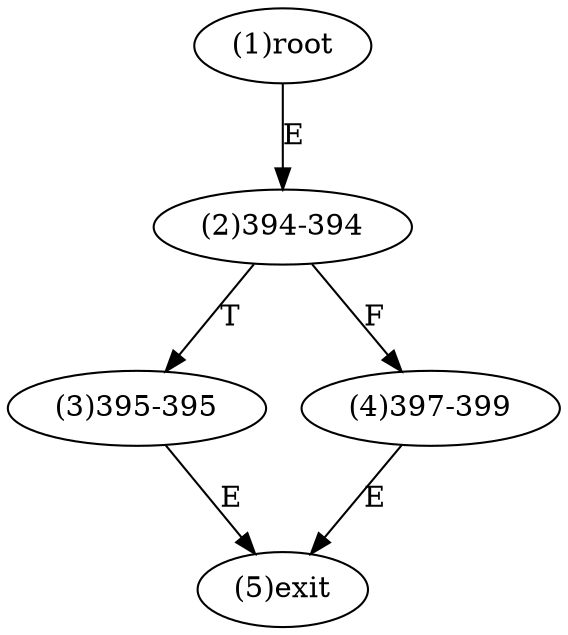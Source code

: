 digraph "" { 
1[ label="(1)root"];
2[ label="(2)394-394"];
3[ label="(3)395-395"];
4[ label="(4)397-399"];
5[ label="(5)exit"];
1->2[ label="E"];
2->4[ label="F"];
2->3[ label="T"];
3->5[ label="E"];
4->5[ label="E"];
}